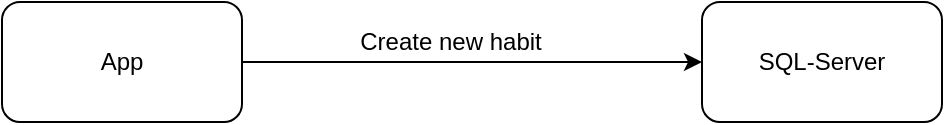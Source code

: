 <mxfile version="18.1.1" type="device"><diagram id="vk-6Han5kYrYCmd664gY" name="technical"><mxGraphModel dx="1426" dy="769" grid="1" gridSize="10" guides="1" tooltips="1" connect="1" arrows="1" fold="1" page="1" pageScale="1" pageWidth="827" pageHeight="1169" math="0" shadow="0"><root><mxCell id="0"/><mxCell id="1" parent="0"/><mxCell id="hSYck1pZvq1tYn0CVZvC-4" style="edgeStyle=orthogonalEdgeStyle;rounded=0;orthogonalLoop=1;jettySize=auto;html=1;exitX=1;exitY=0.5;exitDx=0;exitDy=0;" edge="1" parent="1" source="hSYck1pZvq1tYn0CVZvC-2" target="hSYck1pZvq1tYn0CVZvC-3"><mxGeometry relative="1" as="geometry"/></mxCell><mxCell id="hSYck1pZvq1tYn0CVZvC-2" value="App" style="rounded=1;whiteSpace=wrap;html=1;" vertex="1" parent="1"><mxGeometry x="210" y="480" width="120" height="60" as="geometry"/></mxCell><mxCell id="hSYck1pZvq1tYn0CVZvC-3" value="SQL-Server" style="rounded=1;whiteSpace=wrap;html=1;" vertex="1" parent="1"><mxGeometry x="560" y="480" width="120" height="60" as="geometry"/></mxCell><mxCell id="hSYck1pZvq1tYn0CVZvC-5" value="Create new habit" style="text;html=1;align=center;verticalAlign=middle;resizable=0;points=[];autosize=1;strokeColor=none;fillColor=none;" vertex="1" parent="1"><mxGeometry x="379" y="490" width="110" height="20" as="geometry"/></mxCell></root></mxGraphModel></diagram></mxfile>